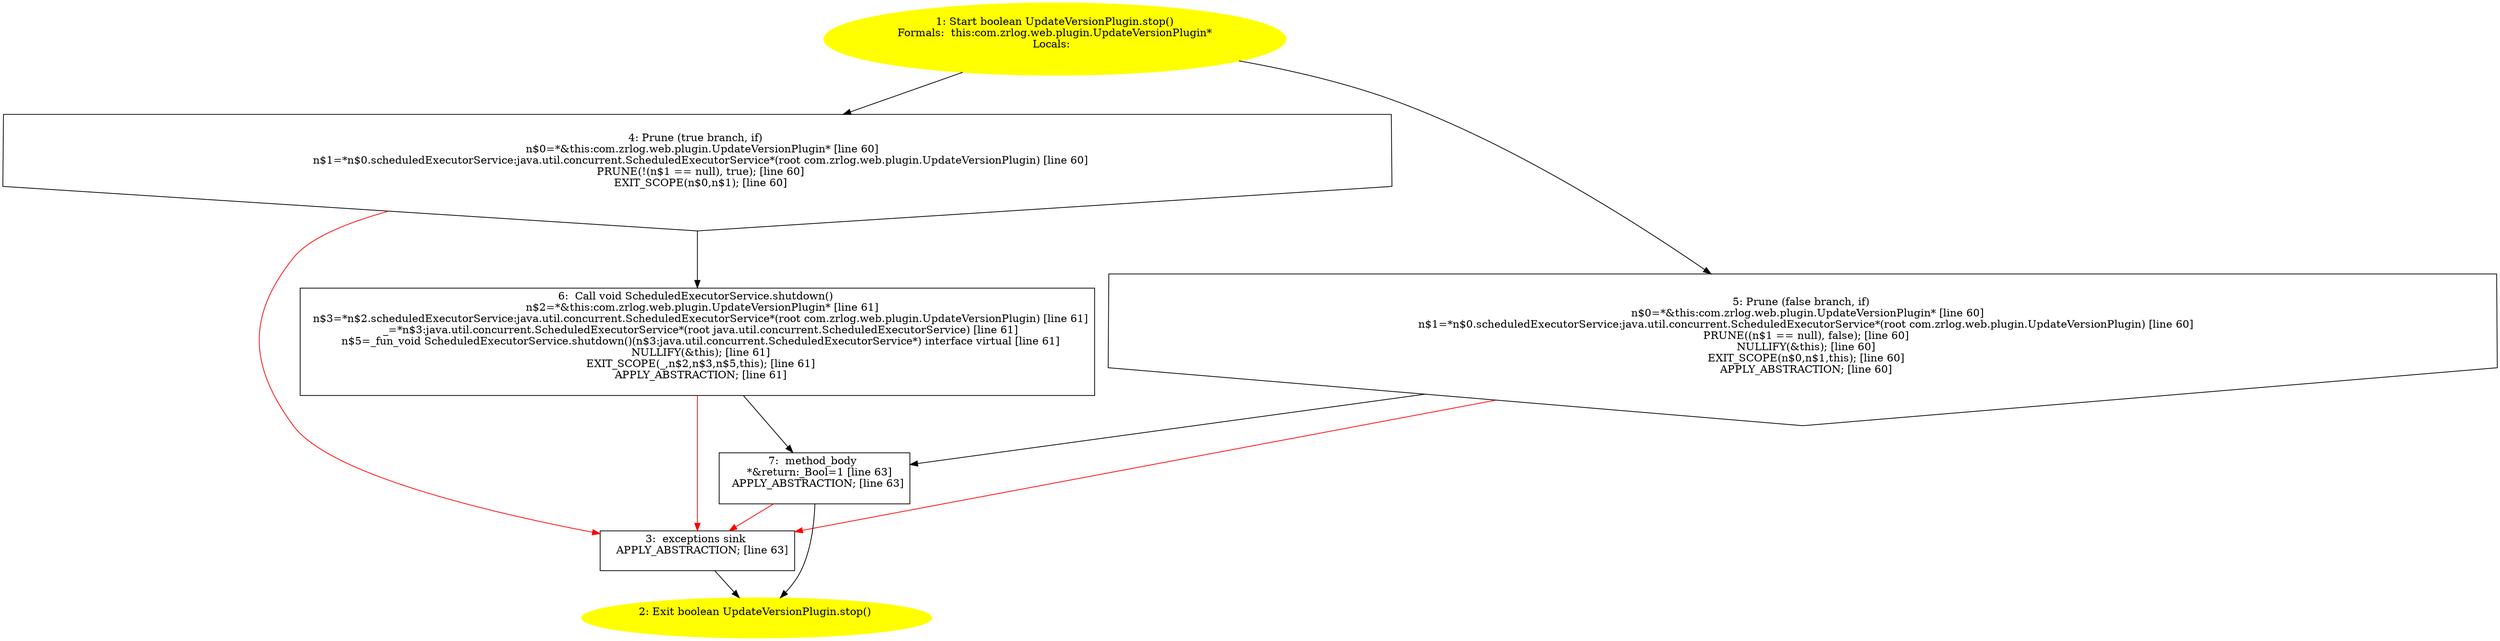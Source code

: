 /* @generated */
digraph cfg {
"com.zrlog.web.plugin.UpdateVersionPlugin.stop():boolean.84f3cdb03b73e6a0ab8ef3722a6e459d_1" [label="1: Start boolean UpdateVersionPlugin.stop()\nFormals:  this:com.zrlog.web.plugin.UpdateVersionPlugin*\nLocals:  \n  " color=yellow style=filled]
	

	 "com.zrlog.web.plugin.UpdateVersionPlugin.stop():boolean.84f3cdb03b73e6a0ab8ef3722a6e459d_1" -> "com.zrlog.web.plugin.UpdateVersionPlugin.stop():boolean.84f3cdb03b73e6a0ab8ef3722a6e459d_4" ;
	 "com.zrlog.web.plugin.UpdateVersionPlugin.stop():boolean.84f3cdb03b73e6a0ab8ef3722a6e459d_1" -> "com.zrlog.web.plugin.UpdateVersionPlugin.stop():boolean.84f3cdb03b73e6a0ab8ef3722a6e459d_5" ;
"com.zrlog.web.plugin.UpdateVersionPlugin.stop():boolean.84f3cdb03b73e6a0ab8ef3722a6e459d_2" [label="2: Exit boolean UpdateVersionPlugin.stop() \n  " color=yellow style=filled]
	

"com.zrlog.web.plugin.UpdateVersionPlugin.stop():boolean.84f3cdb03b73e6a0ab8ef3722a6e459d_3" [label="3:  exceptions sink \n   APPLY_ABSTRACTION; [line 63]\n " shape="box"]
	

	 "com.zrlog.web.plugin.UpdateVersionPlugin.stop():boolean.84f3cdb03b73e6a0ab8ef3722a6e459d_3" -> "com.zrlog.web.plugin.UpdateVersionPlugin.stop():boolean.84f3cdb03b73e6a0ab8ef3722a6e459d_2" ;
"com.zrlog.web.plugin.UpdateVersionPlugin.stop():boolean.84f3cdb03b73e6a0ab8ef3722a6e459d_4" [label="4: Prune (true branch, if) \n   n$0=*&this:com.zrlog.web.plugin.UpdateVersionPlugin* [line 60]\n  n$1=*n$0.scheduledExecutorService:java.util.concurrent.ScheduledExecutorService*(root com.zrlog.web.plugin.UpdateVersionPlugin) [line 60]\n  PRUNE(!(n$1 == null), true); [line 60]\n  EXIT_SCOPE(n$0,n$1); [line 60]\n " shape="invhouse"]
	

	 "com.zrlog.web.plugin.UpdateVersionPlugin.stop():boolean.84f3cdb03b73e6a0ab8ef3722a6e459d_4" -> "com.zrlog.web.plugin.UpdateVersionPlugin.stop():boolean.84f3cdb03b73e6a0ab8ef3722a6e459d_6" ;
	 "com.zrlog.web.plugin.UpdateVersionPlugin.stop():boolean.84f3cdb03b73e6a0ab8ef3722a6e459d_4" -> "com.zrlog.web.plugin.UpdateVersionPlugin.stop():boolean.84f3cdb03b73e6a0ab8ef3722a6e459d_3" [color="red" ];
"com.zrlog.web.plugin.UpdateVersionPlugin.stop():boolean.84f3cdb03b73e6a0ab8ef3722a6e459d_5" [label="5: Prune (false branch, if) \n   n$0=*&this:com.zrlog.web.plugin.UpdateVersionPlugin* [line 60]\n  n$1=*n$0.scheduledExecutorService:java.util.concurrent.ScheduledExecutorService*(root com.zrlog.web.plugin.UpdateVersionPlugin) [line 60]\n  PRUNE((n$1 == null), false); [line 60]\n  NULLIFY(&this); [line 60]\n  EXIT_SCOPE(n$0,n$1,this); [line 60]\n  APPLY_ABSTRACTION; [line 60]\n " shape="invhouse"]
	

	 "com.zrlog.web.plugin.UpdateVersionPlugin.stop():boolean.84f3cdb03b73e6a0ab8ef3722a6e459d_5" -> "com.zrlog.web.plugin.UpdateVersionPlugin.stop():boolean.84f3cdb03b73e6a0ab8ef3722a6e459d_7" ;
	 "com.zrlog.web.plugin.UpdateVersionPlugin.stop():boolean.84f3cdb03b73e6a0ab8ef3722a6e459d_5" -> "com.zrlog.web.plugin.UpdateVersionPlugin.stop():boolean.84f3cdb03b73e6a0ab8ef3722a6e459d_3" [color="red" ];
"com.zrlog.web.plugin.UpdateVersionPlugin.stop():boolean.84f3cdb03b73e6a0ab8ef3722a6e459d_6" [label="6:  Call void ScheduledExecutorService.shutdown() \n   n$2=*&this:com.zrlog.web.plugin.UpdateVersionPlugin* [line 61]\n  n$3=*n$2.scheduledExecutorService:java.util.concurrent.ScheduledExecutorService*(root com.zrlog.web.plugin.UpdateVersionPlugin) [line 61]\n  _=*n$3:java.util.concurrent.ScheduledExecutorService*(root java.util.concurrent.ScheduledExecutorService) [line 61]\n  n$5=_fun_void ScheduledExecutorService.shutdown()(n$3:java.util.concurrent.ScheduledExecutorService*) interface virtual [line 61]\n  NULLIFY(&this); [line 61]\n  EXIT_SCOPE(_,n$2,n$3,n$5,this); [line 61]\n  APPLY_ABSTRACTION; [line 61]\n " shape="box"]
	

	 "com.zrlog.web.plugin.UpdateVersionPlugin.stop():boolean.84f3cdb03b73e6a0ab8ef3722a6e459d_6" -> "com.zrlog.web.plugin.UpdateVersionPlugin.stop():boolean.84f3cdb03b73e6a0ab8ef3722a6e459d_7" ;
	 "com.zrlog.web.plugin.UpdateVersionPlugin.stop():boolean.84f3cdb03b73e6a0ab8ef3722a6e459d_6" -> "com.zrlog.web.plugin.UpdateVersionPlugin.stop():boolean.84f3cdb03b73e6a0ab8ef3722a6e459d_3" [color="red" ];
"com.zrlog.web.plugin.UpdateVersionPlugin.stop():boolean.84f3cdb03b73e6a0ab8ef3722a6e459d_7" [label="7:  method_body \n   *&return:_Bool=1 [line 63]\n  APPLY_ABSTRACTION; [line 63]\n " shape="box"]
	

	 "com.zrlog.web.plugin.UpdateVersionPlugin.stop():boolean.84f3cdb03b73e6a0ab8ef3722a6e459d_7" -> "com.zrlog.web.plugin.UpdateVersionPlugin.stop():boolean.84f3cdb03b73e6a0ab8ef3722a6e459d_2" ;
	 "com.zrlog.web.plugin.UpdateVersionPlugin.stop():boolean.84f3cdb03b73e6a0ab8ef3722a6e459d_7" -> "com.zrlog.web.plugin.UpdateVersionPlugin.stop():boolean.84f3cdb03b73e6a0ab8ef3722a6e459d_3" [color="red" ];
}
